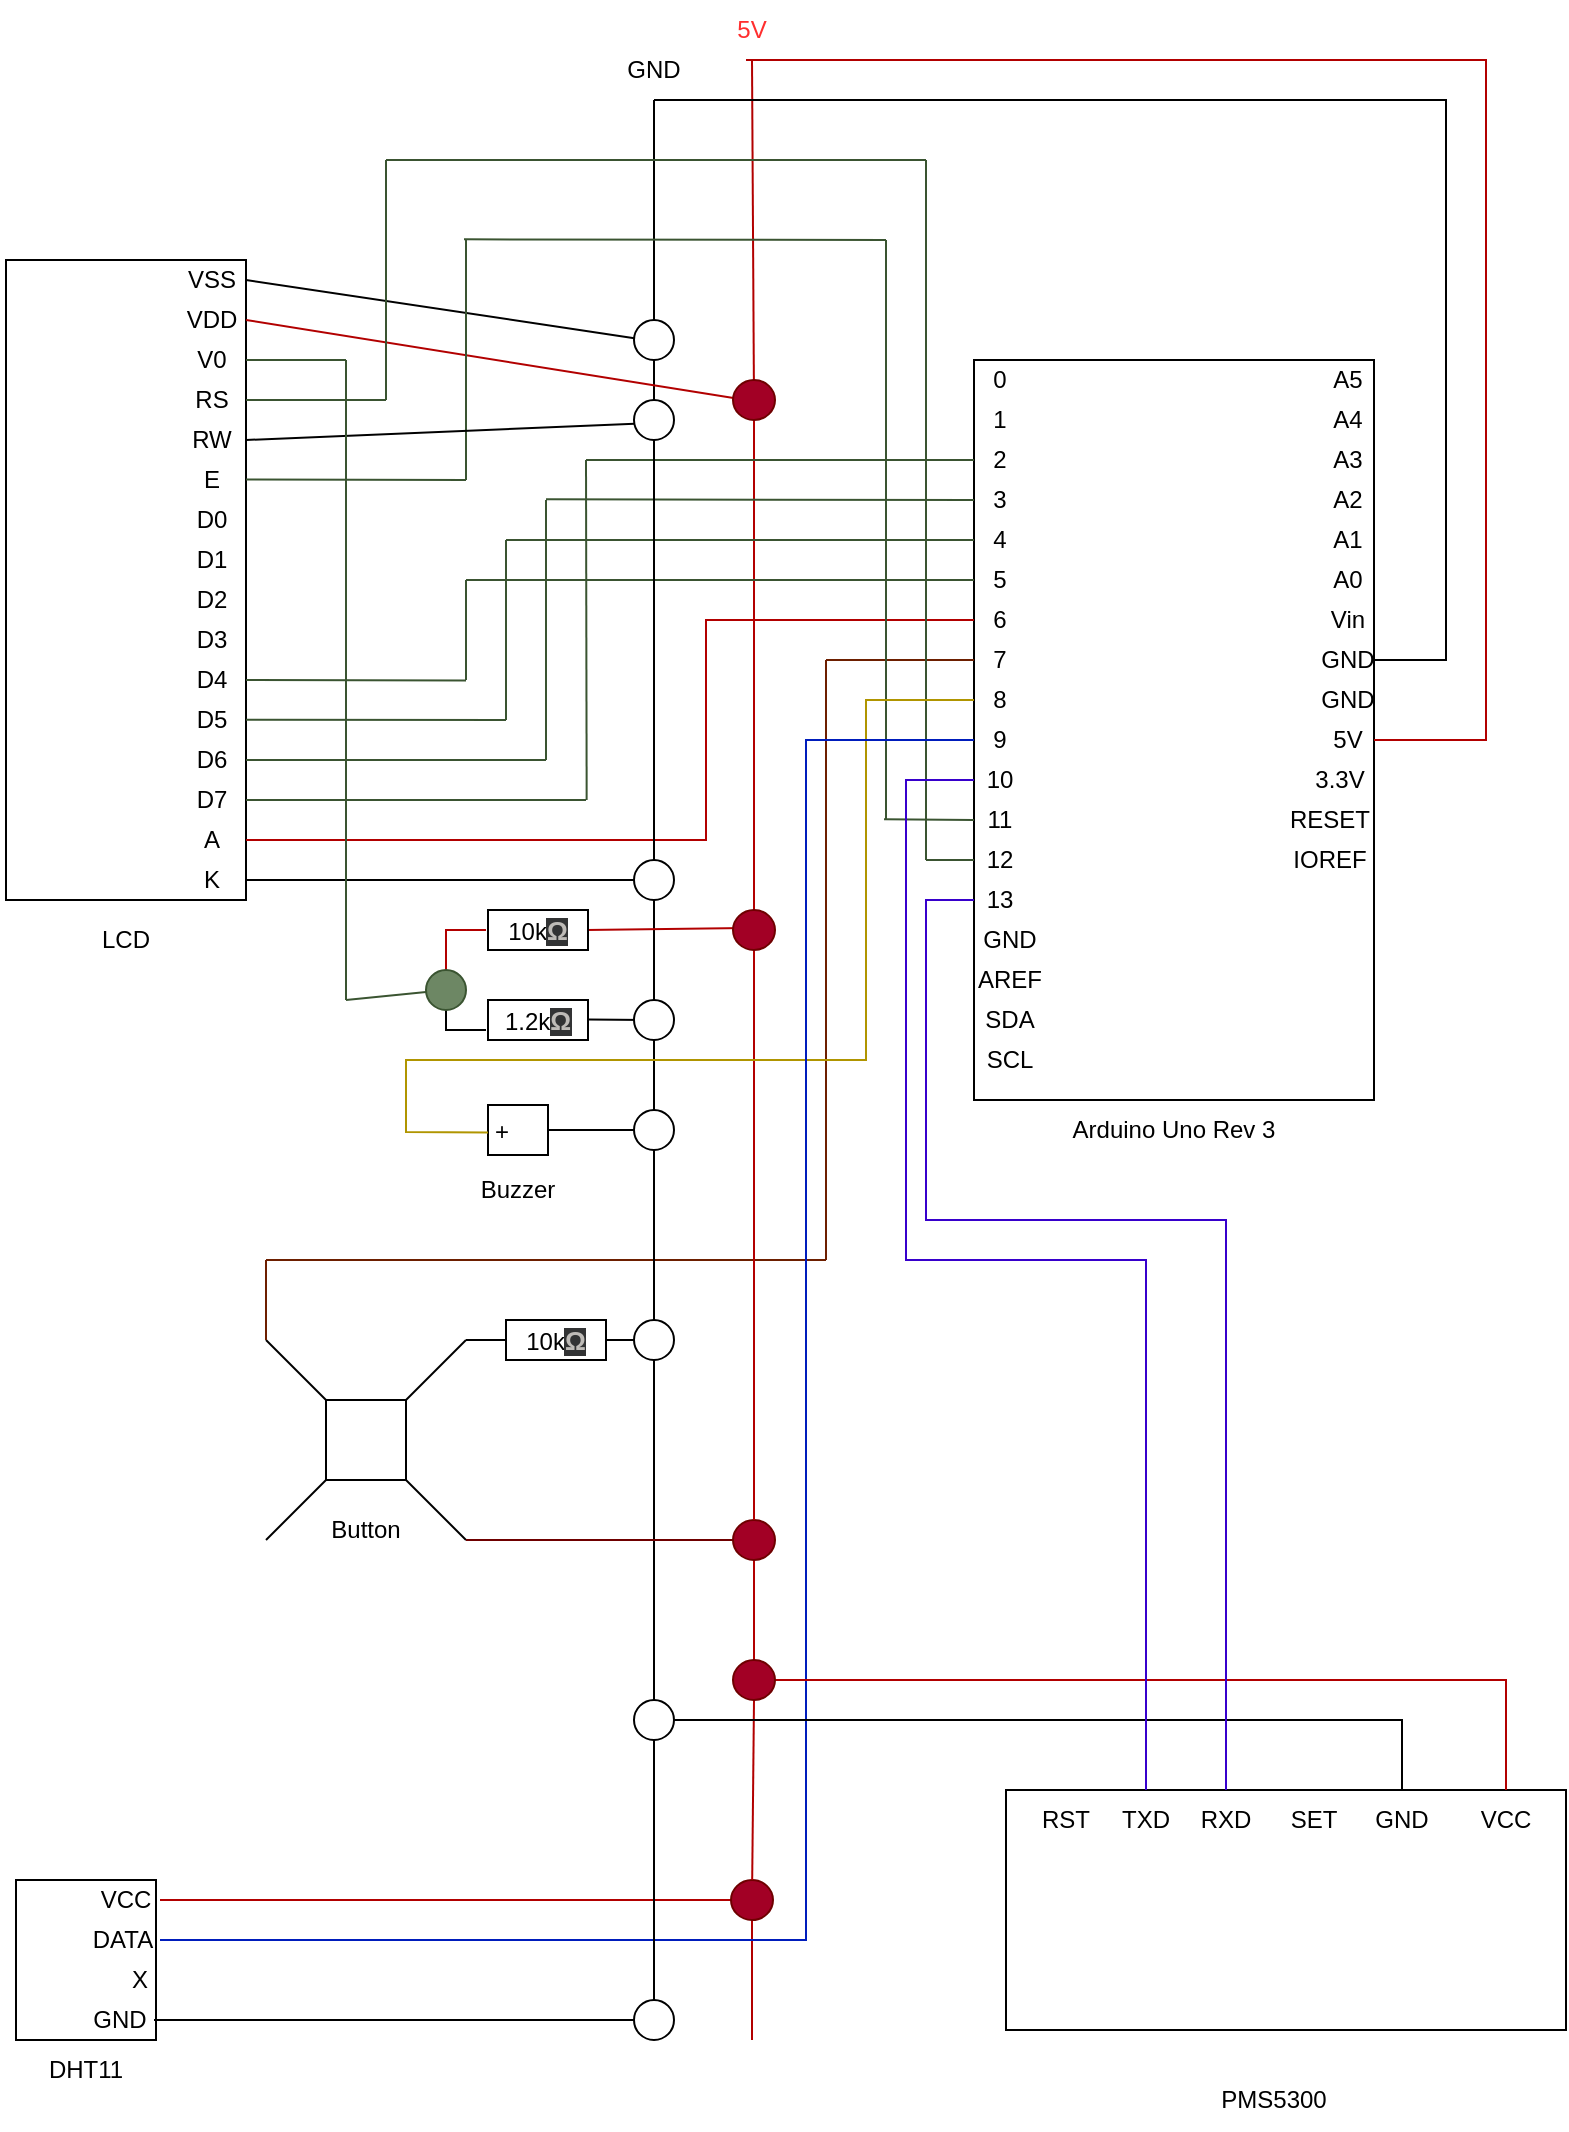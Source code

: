 <mxfile version="24.7.17">
  <diagram name="Page-1" id="9KSis5nzTVZvkQyovgwK">
    <mxGraphModel dx="1875" dy="1168" grid="1" gridSize="10" guides="1" tooltips="1" connect="1" arrows="1" fold="1" page="1" pageScale="1" pageWidth="827" pageHeight="1169" math="0" shadow="0">
      <root>
        <mxCell id="0" />
        <mxCell id="1" parent="0" />
        <mxCell id="-2femNKr4ij-wPNgYkvE-2" value="" style="rounded=0;whiteSpace=wrap;html=1;" parent="1" vertex="1">
          <mxGeometry x="70" y="180" width="120" height="320" as="geometry" />
        </mxCell>
        <mxCell id="-2femNKr4ij-wPNgYkvE-4" value="LCD" style="text;html=1;align=center;verticalAlign=middle;whiteSpace=wrap;rounded=0;" parent="1" vertex="1">
          <mxGeometry x="100" y="505" width="60" height="30" as="geometry" />
        </mxCell>
        <mxCell id="-2femNKr4ij-wPNgYkvE-6" value="5V" style="text;html=1;align=center;verticalAlign=middle;whiteSpace=wrap;rounded=0;fillColor=none;fontColor=#ff2e2e;strokeColor=none;" parent="1" vertex="1">
          <mxGeometry x="416" y="50" width="54" height="30" as="geometry" />
        </mxCell>
        <mxCell id="-2femNKr4ij-wPNgYkvE-7" value="" style="endArrow=none;html=1;rounded=0;entryX=0.5;entryY=1;entryDx=0;entryDy=0;fillColor=#e51400;strokeColor=#B20000;" parent="1" source="-2femNKr4ij-wPNgYkvE-92" target="-2femNKr4ij-wPNgYkvE-6" edge="1">
          <mxGeometry width="50" height="50" relative="1" as="geometry">
            <mxPoint x="450" y="880" as="sourcePoint" />
            <mxPoint x="484" y="220" as="targetPoint" />
          </mxGeometry>
        </mxCell>
        <mxCell id="-2femNKr4ij-wPNgYkvE-9" value="GND" style="text;html=1;align=center;verticalAlign=middle;whiteSpace=wrap;rounded=0;" parent="1" vertex="1">
          <mxGeometry x="361" y="70" width="66" height="30" as="geometry" />
        </mxCell>
        <mxCell id="-2femNKr4ij-wPNgYkvE-11" value="" style="endArrow=none;html=1;rounded=0;entryX=0.5;entryY=1;entryDx=0;entryDy=0;" parent="1" source="-2femNKr4ij-wPNgYkvE-87" target="-2femNKr4ij-wPNgYkvE-9" edge="1">
          <mxGeometry width="50" height="50" relative="1" as="geometry">
            <mxPoint x="400" y="880" as="sourcePoint" />
            <mxPoint x="364" y="400" as="targetPoint" />
          </mxGeometry>
        </mxCell>
        <mxCell id="-2femNKr4ij-wPNgYkvE-13" value="" style="rounded=0;whiteSpace=wrap;html=1;" parent="1" vertex="1">
          <mxGeometry x="554" y="230" width="200" height="370" as="geometry" />
        </mxCell>
        <mxCell id="-2femNKr4ij-wPNgYkvE-15" value="Arduino Uno Rev 3" style="text;html=1;align=center;verticalAlign=middle;whiteSpace=wrap;rounded=0;" parent="1" vertex="1">
          <mxGeometry x="594" y="600" width="120" height="30" as="geometry" />
        </mxCell>
        <mxCell id="-2femNKr4ij-wPNgYkvE-18" value="" style="rounded=0;whiteSpace=wrap;html=1;" parent="1" vertex="1">
          <mxGeometry x="230" y="750" width="40" height="40" as="geometry" />
        </mxCell>
        <mxCell id="-2femNKr4ij-wPNgYkvE-19" value="" style="rounded=0;whiteSpace=wrap;html=1;" parent="1" vertex="1">
          <mxGeometry x="75" y="990" width="70" height="80" as="geometry" />
        </mxCell>
        <mxCell id="-2femNKr4ij-wPNgYkvE-20" value="" style="rounded=0;whiteSpace=wrap;html=1;" parent="1" vertex="1">
          <mxGeometry x="311" y="602.5" width="30" height="25" as="geometry" />
        </mxCell>
        <mxCell id="-2femNKr4ij-wPNgYkvE-21" value="" style="rounded=0;whiteSpace=wrap;html=1;" parent="1" vertex="1">
          <mxGeometry x="570" y="945" width="280" height="120" as="geometry" />
        </mxCell>
        <mxCell id="-2femNKr4ij-wPNgYkvE-22" value="DHT11" style="text;html=1;align=center;verticalAlign=middle;whiteSpace=wrap;rounded=0;" parent="1" vertex="1">
          <mxGeometry x="67" y="1070" width="86" height="30" as="geometry" />
        </mxCell>
        <mxCell id="-2femNKr4ij-wPNgYkvE-23" value="Button" style="text;html=1;align=center;verticalAlign=middle;whiteSpace=wrap;rounded=0;" parent="1" vertex="1">
          <mxGeometry x="220" y="800" width="60" height="30" as="geometry" />
        </mxCell>
        <mxCell id="-2femNKr4ij-wPNgYkvE-24" value="Buzzer" style="text;html=1;align=center;verticalAlign=middle;whiteSpace=wrap;rounded=0;" parent="1" vertex="1">
          <mxGeometry x="296" y="630" width="60" height="30" as="geometry" />
        </mxCell>
        <mxCell id="-2femNKr4ij-wPNgYkvE-25" value="PMS5300" style="text;html=1;align=center;verticalAlign=middle;whiteSpace=wrap;rounded=0;" parent="1" vertex="1">
          <mxGeometry x="654" y="1085" width="100" height="30" as="geometry" />
        </mxCell>
        <mxCell id="-2femNKr4ij-wPNgYkvE-26" value="" style="endArrow=none;html=1;rounded=0;" parent="1" edge="1">
          <mxGeometry width="50" height="50" relative="1" as="geometry">
            <mxPoint x="270" y="750" as="sourcePoint" />
            <mxPoint x="300" y="720" as="targetPoint" />
          </mxGeometry>
        </mxCell>
        <mxCell id="-2femNKr4ij-wPNgYkvE-28" value="" style="endArrow=none;html=1;rounded=0;" parent="1" edge="1">
          <mxGeometry width="50" height="50" relative="1" as="geometry">
            <mxPoint x="200" y="820" as="sourcePoint" />
            <mxPoint x="230" y="790" as="targetPoint" />
          </mxGeometry>
        </mxCell>
        <mxCell id="-2femNKr4ij-wPNgYkvE-29" value="" style="endArrow=none;html=1;rounded=0;" parent="1" edge="1">
          <mxGeometry width="50" height="50" relative="1" as="geometry">
            <mxPoint x="270" y="790" as="sourcePoint" />
            <mxPoint x="300" y="820" as="targetPoint" />
          </mxGeometry>
        </mxCell>
        <mxCell id="-2femNKr4ij-wPNgYkvE-31" value="" style="endArrow=none;html=1;rounded=0;" parent="1" edge="1">
          <mxGeometry width="50" height="50" relative="1" as="geometry">
            <mxPoint x="200" y="720" as="sourcePoint" />
            <mxPoint x="230" y="750" as="targetPoint" />
          </mxGeometry>
        </mxCell>
        <mxCell id="-2femNKr4ij-wPNgYkvE-32" value="" style="endArrow=none;html=1;rounded=0;fillColor=#a20025;strokeColor=#6F0000;" parent="1" source="-2femNKr4ij-wPNgYkvE-33" edge="1">
          <mxGeometry width="50" height="50" relative="1" as="geometry">
            <mxPoint x="300" y="820" as="sourcePoint" />
            <mxPoint x="450" y="820" as="targetPoint" />
          </mxGeometry>
        </mxCell>
        <mxCell id="-2femNKr4ij-wPNgYkvE-36" value="" style="endArrow=none;html=1;rounded=0;entryX=0.5;entryY=1;entryDx=0;entryDy=0;fillColor=#e51400;strokeColor=#B20000;" parent="1" source="kfQRFYKegN1roRXJEqxX-8" target="-2femNKr4ij-wPNgYkvE-33" edge="1">
          <mxGeometry width="50" height="50" relative="1" as="geometry">
            <mxPoint x="444" y="1100" as="sourcePoint" />
            <mxPoint x="444" y="200" as="targetPoint" />
          </mxGeometry>
        </mxCell>
        <mxCell id="-2femNKr4ij-wPNgYkvE-37" value="" style="endArrow=none;html=1;rounded=0;" parent="1" source="-2femNKr4ij-wPNgYkvE-38" edge="1">
          <mxGeometry width="50" height="50" relative="1" as="geometry">
            <mxPoint x="300" y="720" as="sourcePoint" />
            <mxPoint x="330" y="720" as="targetPoint" />
          </mxGeometry>
        </mxCell>
        <mxCell id="-2femNKr4ij-wPNgYkvE-39" value="" style="endArrow=none;html=1;rounded=0;" parent="1" target="-2femNKr4ij-wPNgYkvE-38" edge="1">
          <mxGeometry width="50" height="50" relative="1" as="geometry">
            <mxPoint x="300" y="720" as="sourcePoint" />
            <mxPoint x="330" y="720" as="targetPoint" />
          </mxGeometry>
        </mxCell>
        <mxCell id="-2femNKr4ij-wPNgYkvE-38" value="10k&lt;b style=&quot;color: rgb(190, 187, 183); font-family: sans-serif; text-align: start; background-color: rgb(50, 51, 52);&quot;&gt;&lt;font style=&quot;font-size: 13px;&quot;&gt;Ω&lt;/font&gt;&lt;/b&gt;" style="rounded=0;whiteSpace=wrap;html=1;" parent="1" vertex="1">
          <mxGeometry x="320" y="710" width="50" height="20" as="geometry" />
        </mxCell>
        <mxCell id="-2femNKr4ij-wPNgYkvE-40" value="" style="endArrow=none;html=1;rounded=0;" parent="1" edge="1">
          <mxGeometry width="50" height="50" relative="1" as="geometry">
            <mxPoint x="390" y="720" as="sourcePoint" />
            <mxPoint x="370" y="720" as="targetPoint" />
          </mxGeometry>
        </mxCell>
        <mxCell id="-2femNKr4ij-wPNgYkvE-42" value="" style="endArrow=none;html=1;rounded=0;entryX=0.5;entryY=1;entryDx=0;entryDy=0;" parent="1" source="kfQRFYKegN1roRXJEqxX-11" target="-2femNKr4ij-wPNgYkvE-41" edge="1">
          <mxGeometry width="50" height="50" relative="1" as="geometry">
            <mxPoint x="394" y="1100" as="sourcePoint" />
            <mxPoint x="394" y="200" as="targetPoint" />
          </mxGeometry>
        </mxCell>
        <mxCell id="-2femNKr4ij-wPNgYkvE-41" value="" style="ellipse;whiteSpace=wrap;html=1;aspect=fixed;" parent="1" vertex="1">
          <mxGeometry x="384" y="710" width="20" height="20" as="geometry" />
        </mxCell>
        <mxCell id="-2femNKr4ij-wPNgYkvE-43" value="" style="endArrow=none;html=1;rounded=0;fillColor=#a20025;strokeColor=#6F0000;" parent="1" target="-2femNKr4ij-wPNgYkvE-33" edge="1">
          <mxGeometry width="50" height="50" relative="1" as="geometry">
            <mxPoint x="300" y="820" as="sourcePoint" />
            <mxPoint x="450" y="820" as="targetPoint" />
          </mxGeometry>
        </mxCell>
        <mxCell id="-2femNKr4ij-wPNgYkvE-33" value="" style="ellipse;whiteSpace=wrap;html=1;fillColor=#a20025;fontColor=#ffffff;strokeColor=#6F0000;" parent="1" vertex="1">
          <mxGeometry x="433.5" y="810" width="21" height="20" as="geometry" />
        </mxCell>
        <mxCell id="-2femNKr4ij-wPNgYkvE-45" value="" style="endArrow=none;html=1;rounded=0;fillColor=#a0522d;strokeColor=#6D1F00;" parent="1" edge="1">
          <mxGeometry width="50" height="50" relative="1" as="geometry">
            <mxPoint x="200" y="720" as="sourcePoint" />
            <mxPoint x="200" y="680" as="targetPoint" />
          </mxGeometry>
        </mxCell>
        <mxCell id="-2femNKr4ij-wPNgYkvE-46" value="" style="endArrow=none;html=1;rounded=0;fillColor=#a0522d;strokeColor=#6D1F00;" parent="1" edge="1">
          <mxGeometry width="50" height="50" relative="1" as="geometry">
            <mxPoint x="480" y="680" as="sourcePoint" />
            <mxPoint x="200" y="680" as="targetPoint" />
          </mxGeometry>
        </mxCell>
        <mxCell id="-2femNKr4ij-wPNgYkvE-47" value="" style="endArrow=none;html=1;rounded=0;fillColor=#a0522d;strokeColor=#6D1F00;" parent="1" edge="1">
          <mxGeometry width="50" height="50" relative="1" as="geometry">
            <mxPoint x="480" y="380" as="sourcePoint" />
            <mxPoint x="480" y="680" as="targetPoint" />
          </mxGeometry>
        </mxCell>
        <mxCell id="-2femNKr4ij-wPNgYkvE-48" value="0" style="text;html=1;align=center;verticalAlign=middle;whiteSpace=wrap;rounded=0;" parent="1" vertex="1">
          <mxGeometry x="554" y="230" width="26" height="20" as="geometry" />
        </mxCell>
        <mxCell id="-2femNKr4ij-wPNgYkvE-49" value="1" style="text;html=1;align=center;verticalAlign=middle;whiteSpace=wrap;rounded=0;" parent="1" vertex="1">
          <mxGeometry x="554" y="250" width="26" height="20" as="geometry" />
        </mxCell>
        <mxCell id="-2femNKr4ij-wPNgYkvE-50" value="2" style="text;html=1;align=center;verticalAlign=middle;whiteSpace=wrap;rounded=0;" parent="1" vertex="1">
          <mxGeometry x="554" y="270" width="26" height="20" as="geometry" />
        </mxCell>
        <mxCell id="-2femNKr4ij-wPNgYkvE-51" value="3" style="text;html=1;align=center;verticalAlign=middle;whiteSpace=wrap;rounded=0;" parent="1" vertex="1">
          <mxGeometry x="554" y="290" width="26" height="20" as="geometry" />
        </mxCell>
        <mxCell id="-2femNKr4ij-wPNgYkvE-52" value="4" style="text;html=1;align=center;verticalAlign=middle;whiteSpace=wrap;rounded=0;" parent="1" vertex="1">
          <mxGeometry x="554" y="310" width="26" height="20" as="geometry" />
        </mxCell>
        <mxCell id="-2femNKr4ij-wPNgYkvE-53" value="5" style="text;html=1;align=center;verticalAlign=middle;whiteSpace=wrap;rounded=0;" parent="1" vertex="1">
          <mxGeometry x="554" y="330" width="26" height="20" as="geometry" />
        </mxCell>
        <mxCell id="-2femNKr4ij-wPNgYkvE-54" value="6" style="text;html=1;align=center;verticalAlign=middle;whiteSpace=wrap;rounded=0;" parent="1" vertex="1">
          <mxGeometry x="554" y="350" width="26" height="20" as="geometry" />
        </mxCell>
        <mxCell id="-2femNKr4ij-wPNgYkvE-55" value="7" style="text;html=1;align=center;verticalAlign=middle;whiteSpace=wrap;rounded=0;" parent="1" vertex="1">
          <mxGeometry x="554" y="370" width="26" height="20" as="geometry" />
        </mxCell>
        <mxCell id="-2femNKr4ij-wPNgYkvE-56" value="8" style="text;html=1;align=center;verticalAlign=middle;whiteSpace=wrap;rounded=0;" parent="1" vertex="1">
          <mxGeometry x="554" y="390" width="26" height="20" as="geometry" />
        </mxCell>
        <mxCell id="-2femNKr4ij-wPNgYkvE-57" value="9" style="text;html=1;align=center;verticalAlign=middle;whiteSpace=wrap;rounded=0;" parent="1" vertex="1">
          <mxGeometry x="554" y="410" width="26" height="20" as="geometry" />
        </mxCell>
        <mxCell id="-2femNKr4ij-wPNgYkvE-58" value="10" style="text;html=1;align=center;verticalAlign=middle;whiteSpace=wrap;rounded=0;" parent="1" vertex="1">
          <mxGeometry x="554" y="430" width="26" height="20" as="geometry" />
        </mxCell>
        <mxCell id="-2femNKr4ij-wPNgYkvE-59" value="11" style="text;html=1;align=center;verticalAlign=middle;whiteSpace=wrap;rounded=0;" parent="1" vertex="1">
          <mxGeometry x="554" y="450" width="26" height="20" as="geometry" />
        </mxCell>
        <mxCell id="-2femNKr4ij-wPNgYkvE-60" value="12" style="text;html=1;align=center;verticalAlign=middle;whiteSpace=wrap;rounded=0;" parent="1" vertex="1">
          <mxGeometry x="554" y="470" width="26" height="20" as="geometry" />
        </mxCell>
        <mxCell id="-2femNKr4ij-wPNgYkvE-61" value="13" style="text;html=1;align=center;verticalAlign=middle;whiteSpace=wrap;rounded=0;" parent="1" vertex="1">
          <mxGeometry x="554" y="490" width="26" height="20" as="geometry" />
        </mxCell>
        <mxCell id="-2femNKr4ij-wPNgYkvE-62" value="GND" style="text;html=1;align=center;verticalAlign=middle;whiteSpace=wrap;rounded=0;" parent="1" vertex="1">
          <mxGeometry x="554" y="510" width="36" height="20" as="geometry" />
        </mxCell>
        <mxCell id="-2femNKr4ij-wPNgYkvE-63" value="AREF" style="text;html=1;align=center;verticalAlign=middle;whiteSpace=wrap;rounded=0;" parent="1" vertex="1">
          <mxGeometry x="554" y="530" width="36" height="20" as="geometry" />
        </mxCell>
        <mxCell id="-2femNKr4ij-wPNgYkvE-66" style="edgeStyle=orthogonalEdgeStyle;rounded=0;orthogonalLoop=1;jettySize=auto;html=1;exitX=0.5;exitY=1;exitDx=0;exitDy=0;" parent="1" source="-2femNKr4ij-wPNgYkvE-13" target="-2femNKr4ij-wPNgYkvE-13" edge="1">
          <mxGeometry relative="1" as="geometry" />
        </mxCell>
        <mxCell id="-2femNKr4ij-wPNgYkvE-67" value="" style="endArrow=none;html=1;rounded=0;fillColor=#a0522d;strokeColor=#6D1F00;entryX=0;entryY=0.5;entryDx=0;entryDy=0;" parent="1" target="-2femNKr4ij-wPNgYkvE-55" edge="1">
          <mxGeometry width="50" height="50" relative="1" as="geometry">
            <mxPoint x="480" y="380" as="sourcePoint" />
            <mxPoint x="520" y="480" as="targetPoint" />
          </mxGeometry>
        </mxCell>
        <mxCell id="-2femNKr4ij-wPNgYkvE-69" value="VSS" style="text;html=1;align=center;verticalAlign=middle;whiteSpace=wrap;rounded=0;" parent="1" vertex="1">
          <mxGeometry x="156" y="180" width="34" height="20" as="geometry" />
        </mxCell>
        <mxCell id="-2femNKr4ij-wPNgYkvE-70" value="VDD" style="text;html=1;align=center;verticalAlign=middle;whiteSpace=wrap;rounded=0;" parent="1" vertex="1">
          <mxGeometry x="156" y="200" width="34" height="20" as="geometry" />
        </mxCell>
        <mxCell id="-2femNKr4ij-wPNgYkvE-71" value="V0" style="text;html=1;align=center;verticalAlign=middle;whiteSpace=wrap;rounded=0;" parent="1" vertex="1">
          <mxGeometry x="156" y="220" width="34" height="20" as="geometry" />
        </mxCell>
        <mxCell id="-2femNKr4ij-wPNgYkvE-72" value="RS" style="text;html=1;align=center;verticalAlign=middle;whiteSpace=wrap;rounded=0;" parent="1" vertex="1">
          <mxGeometry x="156" y="240" width="34" height="20" as="geometry" />
        </mxCell>
        <mxCell id="-2femNKr4ij-wPNgYkvE-73" value="RW" style="text;html=1;align=center;verticalAlign=middle;whiteSpace=wrap;rounded=0;" parent="1" vertex="1">
          <mxGeometry x="156" y="260" width="34" height="20" as="geometry" />
        </mxCell>
        <mxCell id="-2femNKr4ij-wPNgYkvE-74" value="E" style="text;html=1;align=center;verticalAlign=middle;whiteSpace=wrap;rounded=0;" parent="1" vertex="1">
          <mxGeometry x="156" y="280" width="34" height="20" as="geometry" />
        </mxCell>
        <mxCell id="-2femNKr4ij-wPNgYkvE-75" value="D0" style="text;html=1;align=center;verticalAlign=middle;whiteSpace=wrap;rounded=0;" parent="1" vertex="1">
          <mxGeometry x="156" y="300" width="34" height="20" as="geometry" />
        </mxCell>
        <mxCell id="-2femNKr4ij-wPNgYkvE-76" value="D1" style="text;html=1;align=center;verticalAlign=middle;whiteSpace=wrap;rounded=0;" parent="1" vertex="1">
          <mxGeometry x="156" y="320" width="34" height="20" as="geometry" />
        </mxCell>
        <mxCell id="-2femNKr4ij-wPNgYkvE-77" value="D2" style="text;html=1;align=center;verticalAlign=middle;whiteSpace=wrap;rounded=0;" parent="1" vertex="1">
          <mxGeometry x="156" y="340" width="34" height="20" as="geometry" />
        </mxCell>
        <mxCell id="-2femNKr4ij-wPNgYkvE-78" value="D3" style="text;html=1;align=center;verticalAlign=middle;whiteSpace=wrap;rounded=0;" parent="1" vertex="1">
          <mxGeometry x="156" y="360" width="34" height="20" as="geometry" />
        </mxCell>
        <mxCell id="-2femNKr4ij-wPNgYkvE-79" value="D4" style="text;html=1;align=center;verticalAlign=middle;whiteSpace=wrap;rounded=0;" parent="1" vertex="1">
          <mxGeometry x="156" y="380" width="34" height="20" as="geometry" />
        </mxCell>
        <mxCell id="-2femNKr4ij-wPNgYkvE-80" value="D5" style="text;html=1;align=center;verticalAlign=middle;whiteSpace=wrap;rounded=0;" parent="1" vertex="1">
          <mxGeometry x="156" y="400" width="34" height="20" as="geometry" />
        </mxCell>
        <mxCell id="-2femNKr4ij-wPNgYkvE-81" value="D6" style="text;html=1;align=center;verticalAlign=middle;whiteSpace=wrap;rounded=0;" parent="1" vertex="1">
          <mxGeometry x="156" y="420" width="34" height="20" as="geometry" />
        </mxCell>
        <mxCell id="-2femNKr4ij-wPNgYkvE-82" value="D7" style="text;html=1;align=center;verticalAlign=middle;whiteSpace=wrap;rounded=0;" parent="1" vertex="1">
          <mxGeometry x="156" y="440" width="34" height="20" as="geometry" />
        </mxCell>
        <mxCell id="-2femNKr4ij-wPNgYkvE-83" value="A" style="text;html=1;align=center;verticalAlign=middle;whiteSpace=wrap;rounded=0;" parent="1" vertex="1">
          <mxGeometry x="156" y="460" width="34" height="20" as="geometry" />
        </mxCell>
        <mxCell id="-2femNKr4ij-wPNgYkvE-85" value="K" style="text;html=1;align=center;verticalAlign=middle;whiteSpace=wrap;rounded=0;" parent="1" vertex="1">
          <mxGeometry x="156" y="480" width="34" height="20" as="geometry" />
        </mxCell>
        <mxCell id="-2femNKr4ij-wPNgYkvE-86" value="" style="endArrow=none;html=1;rounded=0;exitX=1;exitY=0.5;exitDx=0;exitDy=0;" parent="1" source="-2femNKr4ij-wPNgYkvE-69" edge="1">
          <mxGeometry width="50" height="50" relative="1" as="geometry">
            <mxPoint x="280" y="290" as="sourcePoint" />
            <mxPoint x="390" y="220" as="targetPoint" />
          </mxGeometry>
        </mxCell>
        <mxCell id="-2femNKr4ij-wPNgYkvE-90" value="" style="endArrow=none;html=1;rounded=0;entryX=0.5;entryY=1;entryDx=0;entryDy=0;" parent="1" source="-2femNKr4ij-wPNgYkvE-127" target="-2femNKr4ij-wPNgYkvE-87" edge="1">
          <mxGeometry width="50" height="50" relative="1" as="geometry">
            <mxPoint x="394" y="710" as="sourcePoint" />
            <mxPoint x="394" y="200" as="targetPoint" />
          </mxGeometry>
        </mxCell>
        <mxCell id="-2femNKr4ij-wPNgYkvE-87" value="" style="ellipse;whiteSpace=wrap;html=1;aspect=fixed;" parent="1" vertex="1">
          <mxGeometry x="384" y="210" width="20" height="20" as="geometry" />
        </mxCell>
        <mxCell id="-2femNKr4ij-wPNgYkvE-91" value="" style="endArrow=none;html=1;rounded=0;fillColor=#e51400;strokeColor=#B20000;exitX=1;exitY=0.5;exitDx=0;exitDy=0;" parent="1" source="-2femNKr4ij-wPNgYkvE-70" edge="1">
          <mxGeometry width="50" height="50" relative="1" as="geometry">
            <mxPoint x="190" y="370" as="sourcePoint" />
            <mxPoint x="440" y="250" as="targetPoint" />
          </mxGeometry>
        </mxCell>
        <mxCell id="-2femNKr4ij-wPNgYkvE-93" value="" style="endArrow=none;html=1;rounded=0;entryX=0.5;entryY=1;entryDx=0;entryDy=0;fillColor=#e51400;strokeColor=#B20000;" parent="1" source="-2femNKr4ij-wPNgYkvE-141" target="-2femNKr4ij-wPNgYkvE-92" edge="1">
          <mxGeometry width="50" height="50" relative="1" as="geometry">
            <mxPoint x="444" y="810" as="sourcePoint" />
            <mxPoint x="444" y="200" as="targetPoint" />
          </mxGeometry>
        </mxCell>
        <mxCell id="-2femNKr4ij-wPNgYkvE-92" value="" style="ellipse;whiteSpace=wrap;html=1;fillColor=#a20025;fontColor=#ffffff;strokeColor=#6F0000;" parent="1" vertex="1">
          <mxGeometry x="433.5" y="240" width="21" height="20" as="geometry" />
        </mxCell>
        <mxCell id="-2femNKr4ij-wPNgYkvE-94" value="" style="endArrow=none;html=1;rounded=0;fillColor=#6d8764;strokeColor=#3A5431;exitX=1;exitY=0.5;exitDx=0;exitDy=0;" parent="1" source="-2femNKr4ij-wPNgYkvE-72" edge="1">
          <mxGeometry width="50" height="50" relative="1" as="geometry">
            <mxPoint x="225" y="295" as="sourcePoint" />
            <mxPoint x="260" y="250" as="targetPoint" />
          </mxGeometry>
        </mxCell>
        <mxCell id="-2femNKr4ij-wPNgYkvE-96" value="" style="endArrow=none;html=1;rounded=0;fillColor=#6d8764;strokeColor=#3A5431;exitX=1;exitY=0.5;exitDx=0;exitDy=0;" parent="1" edge="1">
          <mxGeometry width="50" height="50" relative="1" as="geometry">
            <mxPoint x="190" y="289.77" as="sourcePoint" />
            <mxPoint x="300" y="290" as="targetPoint" />
          </mxGeometry>
        </mxCell>
        <mxCell id="-2femNKr4ij-wPNgYkvE-97" value="" style="endArrow=none;html=1;rounded=0;" parent="1" edge="1">
          <mxGeometry width="50" height="50" relative="1" as="geometry">
            <mxPoint x="190" y="490" as="sourcePoint" />
            <mxPoint x="390" y="490" as="targetPoint" />
          </mxGeometry>
        </mxCell>
        <mxCell id="-2femNKr4ij-wPNgYkvE-102" value="" style="endArrow=none;html=1;rounded=0;fillColor=#e51400;strokeColor=#B20000;exitX=1;exitY=0.5;exitDx=0;exitDy=0;entryX=0;entryY=0.5;entryDx=0;entryDy=0;" parent="1" edge="1" target="-2femNKr4ij-wPNgYkvE-54">
          <mxGeometry width="50" height="50" relative="1" as="geometry">
            <mxPoint x="190" y="470" as="sourcePoint" />
            <mxPoint x="460" y="360" as="targetPoint" />
            <Array as="points">
              <mxPoint x="420" y="470" />
              <mxPoint x="420" y="360" />
            </Array>
          </mxGeometry>
        </mxCell>
        <mxCell id="-2femNKr4ij-wPNgYkvE-104" value="" style="endArrow=none;html=1;rounded=0;fillColor=#6d8764;strokeColor=#3A5431;exitX=1;exitY=0.5;exitDx=0;exitDy=0;" parent="1" edge="1">
          <mxGeometry width="50" height="50" relative="1" as="geometry">
            <mxPoint x="190" y="390" as="sourcePoint" />
            <mxPoint x="300" y="390.23" as="targetPoint" />
          </mxGeometry>
        </mxCell>
        <mxCell id="-2femNKr4ij-wPNgYkvE-105" value="" style="endArrow=none;html=1;rounded=0;fillColor=#6d8764;strokeColor=#3A5431;exitX=1;exitY=0.5;exitDx=0;exitDy=0;" parent="1" edge="1">
          <mxGeometry width="50" height="50" relative="1" as="geometry">
            <mxPoint x="190" y="409.84" as="sourcePoint" />
            <mxPoint x="320" y="410" as="targetPoint" />
          </mxGeometry>
        </mxCell>
        <mxCell id="-2femNKr4ij-wPNgYkvE-106" value="" style="endArrow=none;html=1;rounded=0;fillColor=#6d8764;strokeColor=#3A5431;exitX=1;exitY=0.5;exitDx=0;exitDy=0;" parent="1" edge="1">
          <mxGeometry width="50" height="50" relative="1" as="geometry">
            <mxPoint x="190" y="430" as="sourcePoint" />
            <mxPoint x="340" y="430" as="targetPoint" />
          </mxGeometry>
        </mxCell>
        <mxCell id="-2femNKr4ij-wPNgYkvE-107" value="" style="endArrow=none;html=1;rounded=0;fillColor=#6d8764;strokeColor=#3A5431;exitX=1;exitY=0.5;exitDx=0;exitDy=0;" parent="1" edge="1">
          <mxGeometry width="50" height="50" relative="1" as="geometry">
            <mxPoint x="190" y="450" as="sourcePoint" />
            <mxPoint x="360" y="450" as="targetPoint" />
          </mxGeometry>
        </mxCell>
        <mxCell id="-2femNKr4ij-wPNgYkvE-108" value="" style="endArrow=none;html=1;rounded=0;fillColor=#6d8764;strokeColor=#3A5431;" parent="1" edge="1">
          <mxGeometry width="50" height="50" relative="1" as="geometry">
            <mxPoint x="300" y="390" as="sourcePoint" />
            <mxPoint x="300" y="340" as="targetPoint" />
          </mxGeometry>
        </mxCell>
        <mxCell id="-2femNKr4ij-wPNgYkvE-109" value="" style="endArrow=none;html=1;rounded=0;fillColor=#6d8764;strokeColor=#3A5431;exitX=0;exitY=0.5;exitDx=0;exitDy=0;" parent="1" source="-2femNKr4ij-wPNgYkvE-53" edge="1">
          <mxGeometry width="50" height="50" relative="1" as="geometry">
            <mxPoint x="310" y="400" as="sourcePoint" />
            <mxPoint x="300" y="340" as="targetPoint" />
          </mxGeometry>
        </mxCell>
        <mxCell id="-2femNKr4ij-wPNgYkvE-110" value="" style="endArrow=none;html=1;rounded=0;fillColor=#6d8764;strokeColor=#3A5431;" parent="1" edge="1">
          <mxGeometry width="50" height="50" relative="1" as="geometry">
            <mxPoint x="320" y="410" as="sourcePoint" />
            <mxPoint x="320" y="320" as="targetPoint" />
          </mxGeometry>
        </mxCell>
        <mxCell id="-2femNKr4ij-wPNgYkvE-111" value="" style="endArrow=none;html=1;rounded=0;fillColor=#6d8764;strokeColor=#3A5431;exitX=0;exitY=0.5;exitDx=0;exitDy=0;" parent="1" source="-2femNKr4ij-wPNgYkvE-52" edge="1">
          <mxGeometry width="50" height="50" relative="1" as="geometry">
            <mxPoint x="564" y="350" as="sourcePoint" />
            <mxPoint x="320" y="320" as="targetPoint" />
          </mxGeometry>
        </mxCell>
        <mxCell id="-2femNKr4ij-wPNgYkvE-112" value="" style="endArrow=none;html=1;rounded=0;fillColor=#6d8764;strokeColor=#3A5431;" parent="1" edge="1">
          <mxGeometry width="50" height="50" relative="1" as="geometry">
            <mxPoint x="340" y="430" as="sourcePoint" />
            <mxPoint x="340" y="300" as="targetPoint" />
          </mxGeometry>
        </mxCell>
        <mxCell id="-2femNKr4ij-wPNgYkvE-113" value="" style="endArrow=none;html=1;rounded=0;fillColor=#6d8764;strokeColor=#3A5431;exitX=0;exitY=0.5;exitDx=0;exitDy=0;" parent="1" source="-2femNKr4ij-wPNgYkvE-51" edge="1">
          <mxGeometry width="50" height="50" relative="1" as="geometry">
            <mxPoint x="550" y="300" as="sourcePoint" />
            <mxPoint x="340" y="299.67" as="targetPoint" />
          </mxGeometry>
        </mxCell>
        <mxCell id="-2femNKr4ij-wPNgYkvE-114" value="" style="endArrow=none;html=1;rounded=0;fillColor=#6d8764;strokeColor=#3A5431;" parent="1" edge="1">
          <mxGeometry width="50" height="50" relative="1" as="geometry">
            <mxPoint x="360.33" y="450" as="sourcePoint" />
            <mxPoint x="360" y="280" as="targetPoint" />
          </mxGeometry>
        </mxCell>
        <mxCell id="-2femNKr4ij-wPNgYkvE-115" value="" style="endArrow=none;html=1;rounded=0;fillColor=#6d8764;strokeColor=#3A5431;exitX=0;exitY=0.5;exitDx=0;exitDy=0;" parent="1" source="-2femNKr4ij-wPNgYkvE-50" edge="1">
          <mxGeometry width="50" height="50" relative="1" as="geometry">
            <mxPoint x="564" y="310" as="sourcePoint" />
            <mxPoint x="360" y="280" as="targetPoint" />
          </mxGeometry>
        </mxCell>
        <mxCell id="-2femNKr4ij-wPNgYkvE-116" value="" style="endArrow=none;html=1;rounded=0;fillColor=#6d8764;strokeColor=#3A5431;" parent="1" edge="1">
          <mxGeometry width="50" height="50" relative="1" as="geometry">
            <mxPoint x="300" y="290" as="sourcePoint" />
            <mxPoint x="300" y="170" as="targetPoint" />
          </mxGeometry>
        </mxCell>
        <mxCell id="-2femNKr4ij-wPNgYkvE-118" value="" style="endArrow=none;html=1;rounded=0;fillColor=#6d8764;strokeColor=#3A5431;" parent="1" edge="1">
          <mxGeometry width="50" height="50" relative="1" as="geometry">
            <mxPoint x="260" y="250" as="sourcePoint" />
            <mxPoint x="260" y="130" as="targetPoint" />
          </mxGeometry>
        </mxCell>
        <mxCell id="-2femNKr4ij-wPNgYkvE-119" value="" style="endArrow=none;html=1;rounded=0;fillColor=#6d8764;strokeColor=#3A5431;" parent="1" edge="1">
          <mxGeometry width="50" height="50" relative="1" as="geometry">
            <mxPoint x="530" y="130" as="sourcePoint" />
            <mxPoint x="260" y="130" as="targetPoint" />
          </mxGeometry>
        </mxCell>
        <mxCell id="-2femNKr4ij-wPNgYkvE-121" value="" style="endArrow=none;html=1;rounded=0;fillColor=#6d8764;strokeColor=#3A5431;" parent="1" edge="1">
          <mxGeometry width="50" height="50" relative="1" as="geometry">
            <mxPoint x="510" y="170" as="sourcePoint" />
            <mxPoint x="299" y="169.68" as="targetPoint" />
          </mxGeometry>
        </mxCell>
        <mxCell id="-2femNKr4ij-wPNgYkvE-122" value="" style="endArrow=none;html=1;rounded=0;fillColor=#6d8764;strokeColor=#3A5431;" parent="1" edge="1">
          <mxGeometry width="50" height="50" relative="1" as="geometry">
            <mxPoint x="530" y="480" as="sourcePoint" />
            <mxPoint x="530" y="130" as="targetPoint" />
          </mxGeometry>
        </mxCell>
        <mxCell id="-2femNKr4ij-wPNgYkvE-123" value="" style="endArrow=none;html=1;rounded=0;fillColor=#6d8764;strokeColor=#3A5431;exitX=0;exitY=0.5;exitDx=0;exitDy=0;" parent="1" source="-2femNKr4ij-wPNgYkvE-60" edge="1">
          <mxGeometry width="50" height="50" relative="1" as="geometry">
            <mxPoint x="530" y="690" as="sourcePoint" />
            <mxPoint x="530" y="480" as="targetPoint" />
          </mxGeometry>
        </mxCell>
        <mxCell id="-2femNKr4ij-wPNgYkvE-125" value="" style="endArrow=none;html=1;rounded=0;exitX=1;exitY=0.5;exitDx=0;exitDy=0;entryX=0.016;entryY=0.596;entryDx=0;entryDy=0;entryPerimeter=0;" parent="1" source="-2femNKr4ij-wPNgYkvE-73" target="-2femNKr4ij-wPNgYkvE-127" edge="1">
          <mxGeometry width="50" height="50" relative="1" as="geometry">
            <mxPoint x="490" y="320" as="sourcePoint" />
            <mxPoint x="390" y="270" as="targetPoint" />
          </mxGeometry>
        </mxCell>
        <mxCell id="-2femNKr4ij-wPNgYkvE-128" value="" style="endArrow=none;html=1;rounded=0;entryX=0.5;entryY=1;entryDx=0;entryDy=0;" parent="1" source="-2femNKr4ij-wPNgYkvE-101" target="-2femNKr4ij-wPNgYkvE-127" edge="1">
          <mxGeometry width="50" height="50" relative="1" as="geometry">
            <mxPoint x="394" y="710" as="sourcePoint" />
            <mxPoint x="394" y="230" as="targetPoint" />
          </mxGeometry>
        </mxCell>
        <mxCell id="-2femNKr4ij-wPNgYkvE-127" value="" style="ellipse;whiteSpace=wrap;html=1;aspect=fixed;" parent="1" vertex="1">
          <mxGeometry x="384" y="250" width="20" height="20" as="geometry" />
        </mxCell>
        <mxCell id="-2femNKr4ij-wPNgYkvE-129" value="" style="endArrow=none;html=1;rounded=0;entryX=0.5;entryY=1;entryDx=0;entryDy=0;" parent="1" source="-2femNKr4ij-wPNgYkvE-139" target="-2femNKr4ij-wPNgYkvE-101" edge="1">
          <mxGeometry width="50" height="50" relative="1" as="geometry">
            <mxPoint x="394" y="710" as="sourcePoint" />
            <mxPoint x="394" y="270" as="targetPoint" />
          </mxGeometry>
        </mxCell>
        <mxCell id="-2femNKr4ij-wPNgYkvE-101" value="" style="ellipse;whiteSpace=wrap;html=1;aspect=fixed;" parent="1" vertex="1">
          <mxGeometry x="384" y="480" width="20" height="20" as="geometry" />
        </mxCell>
        <mxCell id="-2femNKr4ij-wPNgYkvE-130" value="" style="endArrow=none;html=1;rounded=0;fillColor=#6d8764;strokeColor=#3A5431;" parent="1" edge="1">
          <mxGeometry width="50" height="50" relative="1" as="geometry">
            <mxPoint x="510" y="460" as="sourcePoint" />
            <mxPoint x="510" y="170" as="targetPoint" />
          </mxGeometry>
        </mxCell>
        <mxCell id="-2femNKr4ij-wPNgYkvE-131" value="" style="endArrow=none;html=1;rounded=0;fillColor=#6d8764;strokeColor=#3A5431;exitX=0;exitY=0.5;exitDx=0;exitDy=0;" parent="1" source="-2femNKr4ij-wPNgYkvE-59" edge="1">
          <mxGeometry width="50" height="50" relative="1" as="geometry">
            <mxPoint x="533" y="459.57" as="sourcePoint" />
            <mxPoint x="509" y="459.57" as="targetPoint" />
          </mxGeometry>
        </mxCell>
        <mxCell id="-2femNKr4ij-wPNgYkvE-132" value="" style="endArrow=none;html=1;rounded=0;fillColor=#6d8764;strokeColor=#3A5431;exitX=1;exitY=0.5;exitDx=0;exitDy=0;" parent="1" edge="1">
          <mxGeometry width="50" height="50" relative="1" as="geometry">
            <mxPoint x="190" y="230" as="sourcePoint" />
            <mxPoint x="240" y="230" as="targetPoint" />
          </mxGeometry>
        </mxCell>
        <mxCell id="-2femNKr4ij-wPNgYkvE-133" value="" style="endArrow=none;html=1;rounded=0;fillColor=#6d8764;strokeColor=#3A5431;" parent="1" edge="1">
          <mxGeometry width="50" height="50" relative="1" as="geometry">
            <mxPoint x="240" y="550" as="sourcePoint" />
            <mxPoint x="240" y="230" as="targetPoint" />
          </mxGeometry>
        </mxCell>
        <mxCell id="-2femNKr4ij-wPNgYkvE-134" value="" style="endArrow=none;html=1;rounded=0;fillColor=#6d8764;strokeColor=#3A5431;" parent="1" source="-2femNKr4ij-wPNgYkvE-146" edge="1">
          <mxGeometry width="50" height="50" relative="1" as="geometry">
            <mxPoint x="240" y="545" as="sourcePoint" />
            <mxPoint x="293" y="545" as="targetPoint" />
          </mxGeometry>
        </mxCell>
        <mxCell id="-2femNKr4ij-wPNgYkvE-135" value="" style="endArrow=none;html=1;rounded=0;fillColor=#e51400;strokeColor=#B20000;" parent="1" edge="1">
          <mxGeometry width="50" height="50" relative="1" as="geometry">
            <mxPoint x="360" y="515" as="sourcePoint" />
            <mxPoint x="440" y="514" as="targetPoint" />
          </mxGeometry>
        </mxCell>
        <mxCell id="-2femNKr4ij-wPNgYkvE-136" value="10k&lt;b style=&quot;color: rgb(190, 187, 183); font-family: sans-serif; text-align: start; background-color: rgb(50, 51, 52);&quot;&gt;&lt;font style=&quot;font-size: 13px;&quot;&gt;Ω&lt;/font&gt;&lt;/b&gt;" style="rounded=0;whiteSpace=wrap;html=1;" parent="1" vertex="1">
          <mxGeometry x="311" y="505" width="50" height="20" as="geometry" />
        </mxCell>
        <mxCell id="-2femNKr4ij-wPNgYkvE-137" value="1.2k&lt;b style=&quot;color: rgb(190, 187, 183); font-family: sans-serif; text-align: start; background-color: rgb(50, 51, 52);&quot;&gt;&lt;font style=&quot;font-size: 13px;&quot;&gt;Ω&lt;/font&gt;&lt;/b&gt;" style="rounded=0;whiteSpace=wrap;html=1;" parent="1" vertex="1">
          <mxGeometry x="311" y="550" width="50" height="20" as="geometry" />
        </mxCell>
        <mxCell id="-2femNKr4ij-wPNgYkvE-138" value="" style="endArrow=none;html=1;rounded=0;" parent="1" edge="1">
          <mxGeometry width="50" height="50" relative="1" as="geometry">
            <mxPoint x="361" y="559.72" as="sourcePoint" />
            <mxPoint x="390" y="560" as="targetPoint" />
          </mxGeometry>
        </mxCell>
        <mxCell id="-2femNKr4ij-wPNgYkvE-140" value="" style="endArrow=none;html=1;rounded=0;entryX=0.5;entryY=1;entryDx=0;entryDy=0;" parent="1" source="1Lw4i4zbZHSfUQySB-gk-2" target="-2femNKr4ij-wPNgYkvE-139" edge="1">
          <mxGeometry width="50" height="50" relative="1" as="geometry">
            <mxPoint x="394" y="710" as="sourcePoint" />
            <mxPoint x="394" y="500" as="targetPoint" />
          </mxGeometry>
        </mxCell>
        <mxCell id="-2femNKr4ij-wPNgYkvE-139" value="" style="ellipse;whiteSpace=wrap;html=1;aspect=fixed;" parent="1" vertex="1">
          <mxGeometry x="384" y="550" width="20" height="20" as="geometry" />
        </mxCell>
        <mxCell id="-2femNKr4ij-wPNgYkvE-142" value="" style="endArrow=none;html=1;rounded=0;entryX=0.5;entryY=1;entryDx=0;entryDy=0;fillColor=#e51400;strokeColor=#B20000;" parent="1" source="-2femNKr4ij-wPNgYkvE-33" target="-2femNKr4ij-wPNgYkvE-141" edge="1">
          <mxGeometry width="50" height="50" relative="1" as="geometry">
            <mxPoint x="444" y="810" as="sourcePoint" />
            <mxPoint x="444" y="260" as="targetPoint" />
          </mxGeometry>
        </mxCell>
        <mxCell id="-2femNKr4ij-wPNgYkvE-141" value="" style="ellipse;whiteSpace=wrap;html=1;fillColor=#a20025;fontColor=#ffffff;strokeColor=#6F0000;" parent="1" vertex="1">
          <mxGeometry x="433.5" y="505" width="21" height="20" as="geometry" />
        </mxCell>
        <mxCell id="-2femNKr4ij-wPNgYkvE-143" value="" style="endArrow=none;html=1;rounded=0;fillColor=#e51400;strokeColor=#B20000;" parent="1" edge="1">
          <mxGeometry width="50" height="50" relative="1" as="geometry">
            <mxPoint x="290" y="545" as="sourcePoint" />
            <mxPoint x="310" y="515" as="targetPoint" />
            <Array as="points">
              <mxPoint x="290" y="515" />
            </Array>
          </mxGeometry>
        </mxCell>
        <mxCell id="-2femNKr4ij-wPNgYkvE-144" value="" style="endArrow=none;html=1;rounded=0;" parent="1" edge="1">
          <mxGeometry width="50" height="50" relative="1" as="geometry">
            <mxPoint x="290" y="545" as="sourcePoint" />
            <mxPoint x="310" y="565" as="targetPoint" />
            <Array as="points">
              <mxPoint x="290" y="565" />
            </Array>
          </mxGeometry>
        </mxCell>
        <mxCell id="-2femNKr4ij-wPNgYkvE-147" value="" style="endArrow=none;html=1;rounded=0;fillColor=#6d8764;strokeColor=#3A5431;" parent="1" target="-2femNKr4ij-wPNgYkvE-146" edge="1">
          <mxGeometry width="50" height="50" relative="1" as="geometry">
            <mxPoint x="240" y="550" as="sourcePoint" />
            <mxPoint x="293" y="600" as="targetPoint" />
          </mxGeometry>
        </mxCell>
        <mxCell id="-2femNKr4ij-wPNgYkvE-146" value="" style="ellipse;whiteSpace=wrap;html=1;aspect=fixed;fillColor=#6d8764;fontColor=#ffffff;strokeColor=#3A5431;" parent="1" vertex="1">
          <mxGeometry x="280" y="535" width="20" height="20" as="geometry" />
        </mxCell>
        <mxCell id="1Lw4i4zbZHSfUQySB-gk-1" value="" style="endArrow=none;html=1;rounded=0;exitX=1;exitY=0.5;exitDx=0;exitDy=0;" parent="1" source="-2femNKr4ij-wPNgYkvE-20" edge="1">
          <mxGeometry width="50" height="50" relative="1" as="geometry">
            <mxPoint x="380" y="620" as="sourcePoint" />
            <mxPoint x="390" y="615" as="targetPoint" />
          </mxGeometry>
        </mxCell>
        <mxCell id="1Lw4i4zbZHSfUQySB-gk-3" value="" style="endArrow=none;html=1;rounded=0;entryX=0.5;entryY=1;entryDx=0;entryDy=0;" parent="1" source="-2femNKr4ij-wPNgYkvE-41" target="1Lw4i4zbZHSfUQySB-gk-2" edge="1">
          <mxGeometry width="50" height="50" relative="1" as="geometry">
            <mxPoint x="394" y="710" as="sourcePoint" />
            <mxPoint x="394" y="570" as="targetPoint" />
          </mxGeometry>
        </mxCell>
        <mxCell id="1Lw4i4zbZHSfUQySB-gk-2" value="" style="ellipse;whiteSpace=wrap;html=1;aspect=fixed;" parent="1" vertex="1">
          <mxGeometry x="384" y="605" width="20" height="20" as="geometry" />
        </mxCell>
        <mxCell id="1Lw4i4zbZHSfUQySB-gk-4" value="+" style="text;html=1;align=center;verticalAlign=middle;whiteSpace=wrap;rounded=0;" parent="1" vertex="1">
          <mxGeometry x="311" y="602.5" width="14" height="27.5" as="geometry" />
        </mxCell>
        <mxCell id="1Lw4i4zbZHSfUQySB-gk-5" value="" style="endArrow=none;html=1;rounded=0;entryX=0;entryY=0.5;entryDx=0;entryDy=0;fillColor=#e3c800;strokeColor=#B09500;exitX=0;exitY=0.5;exitDx=0;exitDy=0;" parent="1" source="-2femNKr4ij-wPNgYkvE-56" target="1Lw4i4zbZHSfUQySB-gk-4" edge="1">
          <mxGeometry width="50" height="50" relative="1" as="geometry">
            <mxPoint x="520" y="400" as="sourcePoint" />
            <mxPoint x="296" y="610" as="targetPoint" />
            <Array as="points">
              <mxPoint x="500" y="400" />
              <mxPoint x="500" y="580" />
              <mxPoint x="270" y="580" />
              <mxPoint x="270" y="616" />
            </Array>
          </mxGeometry>
        </mxCell>
        <mxCell id="1Lw4i4zbZHSfUQySB-gk-6" value="GND" style="text;html=1;align=center;verticalAlign=middle;whiteSpace=wrap;rounded=0;" parent="1" vertex="1">
          <mxGeometry x="728" y="370" width="26" height="20" as="geometry" />
        </mxCell>
        <mxCell id="1Lw4i4zbZHSfUQySB-gk-7" value="GND" style="text;html=1;align=center;verticalAlign=middle;whiteSpace=wrap;rounded=0;" parent="1" vertex="1">
          <mxGeometry x="728" y="390" width="26" height="20" as="geometry" />
        </mxCell>
        <mxCell id="1Lw4i4zbZHSfUQySB-gk-8" value="5V" style="text;html=1;align=center;verticalAlign=middle;whiteSpace=wrap;rounded=0;" parent="1" vertex="1">
          <mxGeometry x="728" y="410" width="26" height="20" as="geometry" />
        </mxCell>
        <mxCell id="1Lw4i4zbZHSfUQySB-gk-9" value="" style="endArrow=none;html=1;rounded=0;exitX=1;exitY=0.5;exitDx=0;exitDy=0;entryX=0.5;entryY=1;entryDx=0;entryDy=0;" parent="1" source="1Lw4i4zbZHSfUQySB-gk-6" target="-2femNKr4ij-wPNgYkvE-9" edge="1">
          <mxGeometry width="50" height="50" relative="1" as="geometry">
            <mxPoint x="690" y="350" as="sourcePoint" />
            <mxPoint x="320" y="100" as="targetPoint" />
            <Array as="points">
              <mxPoint x="790" y="380" />
              <mxPoint x="790" y="100" />
              <mxPoint x="394" y="100" />
            </Array>
          </mxGeometry>
        </mxCell>
        <mxCell id="1Lw4i4zbZHSfUQySB-gk-10" value="" style="endArrow=none;html=1;rounded=0;fillColor=#e51400;strokeColor=#B20000;exitX=1;exitY=0.5;exitDx=0;exitDy=0;" parent="1" source="1Lw4i4zbZHSfUQySB-gk-8" edge="1">
          <mxGeometry width="50" height="50" relative="1" as="geometry">
            <mxPoint x="820" y="422.5" as="sourcePoint" />
            <mxPoint x="440" y="80" as="targetPoint" />
            <Array as="points">
              <mxPoint x="810" y="420" />
              <mxPoint x="810" y="80" />
            </Array>
          </mxGeometry>
        </mxCell>
        <mxCell id="XQtKWVKU4zu3nfCW8F6k-1" value="VCC" style="text;html=1;align=center;verticalAlign=middle;whiteSpace=wrap;rounded=0;" parent="1" vertex="1">
          <mxGeometry x="113" y="990" width="34" height="20" as="geometry" />
        </mxCell>
        <mxCell id="XQtKWVKU4zu3nfCW8F6k-2" value="DATA" style="text;html=1;align=center;verticalAlign=middle;whiteSpace=wrap;rounded=0;" parent="1" vertex="1">
          <mxGeometry x="110" y="1010" width="37" height="20" as="geometry" />
        </mxCell>
        <mxCell id="XQtKWVKU4zu3nfCW8F6k-3" value="X" style="text;html=1;align=center;verticalAlign=middle;whiteSpace=wrap;rounded=0;" parent="1" vertex="1">
          <mxGeometry x="130" y="1030" width="14" height="20" as="geometry" />
        </mxCell>
        <mxCell id="XQtKWVKU4zu3nfCW8F6k-4" value="GND" style="text;html=1;align=center;verticalAlign=middle;whiteSpace=wrap;rounded=0;" parent="1" vertex="1">
          <mxGeometry x="110" y="1050" width="34" height="20" as="geometry" />
        </mxCell>
        <mxCell id="XQtKWVKU4zu3nfCW8F6k-5" value="" style="endArrow=none;html=1;rounded=0;fillColor=#e51400;strokeColor=#B20000;exitX=1;exitY=0.5;exitDx=0;exitDy=0;" parent="1" source="XQtKWVKU4zu3nfCW8F6k-1" edge="1">
          <mxGeometry width="50" height="50" relative="1" as="geometry">
            <mxPoint x="230" y="1155" as="sourcePoint" />
            <mxPoint x="440" y="1000" as="targetPoint" />
          </mxGeometry>
        </mxCell>
        <mxCell id="XQtKWVKU4zu3nfCW8F6k-7" value="" style="endArrow=none;html=1;rounded=0;entryX=0.5;entryY=1;entryDx=0;entryDy=0;fillColor=#e51400;strokeColor=#B20000;" parent="1" target="XQtKWVKU4zu3nfCW8F6k-6" edge="1">
          <mxGeometry width="50" height="50" relative="1" as="geometry">
            <mxPoint x="443" y="1070" as="sourcePoint" />
            <mxPoint x="444" y="830" as="targetPoint" />
          </mxGeometry>
        </mxCell>
        <mxCell id="XQtKWVKU4zu3nfCW8F6k-6" value="" style="ellipse;whiteSpace=wrap;html=1;fillColor=#a20025;fontColor=#ffffff;strokeColor=#6F0000;" parent="1" vertex="1">
          <mxGeometry x="432.5" y="990" width="21" height="20" as="geometry" />
        </mxCell>
        <mxCell id="XQtKWVKU4zu3nfCW8F6k-8" value="" style="endArrow=none;html=1;rounded=0;exitX=1;exitY=0.5;exitDx=0;exitDy=0;" parent="1" source="XQtKWVKU4zu3nfCW8F6k-4" edge="1">
          <mxGeometry width="50" height="50" relative="1" as="geometry">
            <mxPoint x="310" y="730" as="sourcePoint" />
            <mxPoint x="390" y="1060" as="targetPoint" />
          </mxGeometry>
        </mxCell>
        <mxCell id="XQtKWVKU4zu3nfCW8F6k-9" value="" style="ellipse;whiteSpace=wrap;html=1;aspect=fixed;" parent="1" vertex="1">
          <mxGeometry x="384" y="1050" width="20" height="20" as="geometry" />
        </mxCell>
        <mxCell id="XQtKWVKU4zu3nfCW8F6k-11" value="" style="endArrow=none;html=1;rounded=0;fillColor=#0050ef;strokeColor=#001DBC;entryX=1;entryY=0.5;entryDx=0;entryDy=0;exitX=0;exitY=0.5;exitDx=0;exitDy=0;" parent="1" source="-2femNKr4ij-wPNgYkvE-57" target="XQtKWVKU4zu3nfCW8F6k-2" edge="1">
          <mxGeometry width="50" height="50" relative="1" as="geometry">
            <mxPoint x="470" y="410" as="sourcePoint" />
            <mxPoint x="190" y="1019.29" as="targetPoint" />
            <Array as="points">
              <mxPoint x="470" y="420" />
              <mxPoint x="470" y="1020" />
            </Array>
          </mxGeometry>
        </mxCell>
        <mxCell id="XQtKWVKU4zu3nfCW8F6k-12" value="A5&lt;span style=&quot;color: rgba(0, 0, 0, 0); font-family: monospace; font-size: 0px; text-align: start; text-wrap: nowrap;&quot;&gt;%3CmxGraphModel%3E%3Croot%3E%3CmxCell%20id%3D%220%22%2F%3E%3CmxCell%20id%3D%221%22%20parent%3D%220%22%2F%3E%3CmxCell%20id%3D%222%22%20value%3D%22GND%22%20style%3D%22text%3Bhtml%3D1%3Balign%3Dcenter%3BverticalAlign%3Dmiddle%3BwhiteSpace%3Dwrap%3Brounded%3D0%3B%22%20vertex%3D%221%22%20parent%3D%221%22%3E%3CmxGeometry%20x%3D%22728%22%20y%3D%22370%22%20width%3D%2226%22%20height%3D%2220%22%20as%3D%22geometry%22%2F%3E%3C%2FmxCell%3E%3C%2Froot%3E%3C%2FmxGraphModel%3E&lt;/span&gt;" style="text;html=1;align=center;verticalAlign=middle;whiteSpace=wrap;rounded=0;" parent="1" vertex="1">
          <mxGeometry x="728" y="230" width="26" height="20" as="geometry" />
        </mxCell>
        <mxCell id="XQtKWVKU4zu3nfCW8F6k-13" value="A4&lt;span style=&quot;color: rgba(0, 0, 0, 0); font-family: monospace; font-size: 0px; text-align: start; text-wrap: nowrap;&quot;&gt;%3CmxGraphModel%3E%3Croot%3E%3CmxCell%20id%3D%220%22%2F%3E%3CmxCell%20id%3D%221%22%20parent%3D%220%22%2F%3E%3CmxCell%20id%3D%222%22%20value%3D%22GND%22%20style%3D%22text%3Bhtml%3D1%3Balign%3Dcenter%3BverticalAlign%3Dmiddle%3BwhiteSpace%3Dwrap%3Brounded%3D0%3B%22%20vertex%3D%221%22%20parent%3D%221%22%3E%3CmxGeometry%20x%3D%22728%22%20y%3D%22370%22%20width%3D%2226%22%20height%3D%2220%22%20as%3D%22geometry%22%2F%3E%3C%2FmxCell%3E%3C%2Froot%3E%3C%2FmxGraphModel%34&lt;/span&gt;" style="text;html=1;align=center;verticalAlign=middle;whiteSpace=wrap;rounded=0;" parent="1" vertex="1">
          <mxGeometry x="728" y="250" width="26" height="20" as="geometry" />
        </mxCell>
        <mxCell id="XQtKWVKU4zu3nfCW8F6k-14" value="A3&lt;span style=&quot;color: rgba(0, 0, 0, 0); font-family: monospace; font-size: 0px; text-align: start; text-wrap: nowrap;&quot;&gt;%3CmxGraphModel%3E%3Croot%3E%3CmxCell%20id%3D%220%22%2F%3E%3CmxCell%20id%3D%221%22%20parent%3D%220%22%2F%3E%3CmxCell%20id%3D%222%22%20value%3D%22GND%22%20style%3D%22text%3Bhtml%3D1%3Balign%3Dcenter%3BverticalAlign%3Dmiddle%3BwhiteSpace%3Dwrap%3Brounded%3D0%3B%22%20vertex%3D%221%22%20parent%3D%221%22%3E%3CmxGeometry%20x%3D%22728%22%20y%3D%22370%22%20width%3D%2226%22%20height%3D%2220%22%20as%3D%22geometry%22%2F%3E%3C%2FmxCell%3E%3C%2Froot%3E%3C%2FmxGraphModel%3E&lt;/span&gt;" style="text;html=1;align=center;verticalAlign=middle;whiteSpace=wrap;rounded=0;" parent="1" vertex="1">
          <mxGeometry x="728" y="270" width="26" height="20" as="geometry" />
        </mxCell>
        <mxCell id="XQtKWVKU4zu3nfCW8F6k-15" value="A2&lt;span style=&quot;color: rgba(0, 0, 0, 0); font-family: monospace; font-size: 0px; text-align: start; text-wrap: nowrap;&quot;&gt;%3CmxGraphModel%3E%3Croot%3E%3CmxCell%20id%3D%220%22%2F%3E%3CmxCell%20id%3D%221%22%20parent%3D%220%22%2F%3E%3CmxCell%20id%3D%222%22%20value%3D%22GND%22%20style%3D%22text%3Bhtml%3D1%3Balign%3Dcenter%3BverticalAlign%3Dmiddle%3BwhiteSpace%3Dwrap%3Brounded%3D0%3B%22%20vertex%3D%221%22%20parent%3D%221%22%3E%3CmxGeometry%20x%3D%22728%22%20y%3D%22370%22%20width%3D%2226%22%20height%3D%2220%22%20as%3D%22geometry%22%2F%3E%3C%2FmxCell%3E%3C%2Froot%3E%3C%2FmxGraphModel%3E&lt;/span&gt;" style="text;html=1;align=center;verticalAlign=middle;whiteSpace=wrap;rounded=0;" parent="1" vertex="1">
          <mxGeometry x="728" y="290" width="26" height="20" as="geometry" />
        </mxCell>
        <mxCell id="XQtKWVKU4zu3nfCW8F6k-16" value="A1&lt;span style=&quot;color: rgba(0, 0, 0, 0); font-family: monospace; font-size: 0px; text-align: start; text-wrap: nowrap;&quot;&gt;%3CmxGraphModel%3E%3Croot%3E%3CmxCell%20id%3D%220%22%2F%3E%3CmxCell%20id%3D%221%22%20parent%3D%220%22%2F%3E%3CmxCell%20id%3D%222%22%20value%3D%22GND%22%20style%3D%22text%3Bhtml%3D1%3Balign%3Dcenter%3BverticalAlign%3Dmiddle%3BwhiteSpace%3Dwrap%3Brounded%3D0%3B%22%20vertex%3D%221%22%20parent%3D%221%22%3E%3CmxGeometry%20x%3D%22728%22%20y%3D%22370%22%20width%3D%2226%22%20height%3D%2220%22%20as%3D%22geometry%22%2F%3E%3C%2FmxCell%3E%3C%2Froot%3E%3C%2FmxGraphModel%31&lt;/span&gt;" style="text;html=1;align=center;verticalAlign=middle;whiteSpace=wrap;rounded=0;" parent="1" vertex="1">
          <mxGeometry x="728" y="310" width="26" height="20" as="geometry" />
        </mxCell>
        <mxCell id="XQtKWVKU4zu3nfCW8F6k-17" value="A0&lt;span style=&quot;color: rgba(0, 0, 0, 0); font-family: monospace; font-size: 0px; text-align: start; text-wrap: nowrap;&quot;&gt;%3CmxGraphModel%3E%3Croot%3E%3CmxCell%20id%3D%220%22%2F%3E%3CmxCell%20id%3D%221%22%20parent%3D%220%22%2F%3E%3CmxCell%20id%3D%222%22%20value%3D%22GND%22%20style%3D%22text%3Bhtml%3D1%3Balign%3Dcenter%3BverticalAlign%3Dmiddle%3BwhiteSpace%3Dwrap%3Brounded%3D0%3B%22%20vertex%3D%221%22%20parent%3D%221%22%3E%3CmxGeometry%20x%3D%22728%22%20y%3D%22370%22%20width%3D%2226%22%20height%3D%2220%22%20as%3D%22geometry%22%2F%3E%3C%2FmxCell%3E%3C%2Froot%3E%3C%2FmxGraphModel%31&lt;/span&gt;" style="text;html=1;align=center;verticalAlign=middle;whiteSpace=wrap;rounded=0;" parent="1" vertex="1">
          <mxGeometry x="728" y="330" width="26" height="20" as="geometry" />
        </mxCell>
        <mxCell id="XQtKWVKU4zu3nfCW8F6k-18" value="Vin" style="text;html=1;align=center;verticalAlign=middle;whiteSpace=wrap;rounded=0;" parent="1" vertex="1">
          <mxGeometry x="728" y="350" width="26" height="20" as="geometry" />
        </mxCell>
        <mxCell id="XQtKWVKU4zu3nfCW8F6k-19" value="3.3V" style="text;html=1;align=center;verticalAlign=middle;whiteSpace=wrap;rounded=0;" parent="1" vertex="1">
          <mxGeometry x="720" y="430" width="34" height="20" as="geometry" />
        </mxCell>
        <mxCell id="XQtKWVKU4zu3nfCW8F6k-20" value="RESET" style="text;html=1;align=center;verticalAlign=middle;whiteSpace=wrap;rounded=0;" parent="1" vertex="1">
          <mxGeometry x="710" y="450" width="44" height="20" as="geometry" />
        </mxCell>
        <mxCell id="XQtKWVKU4zu3nfCW8F6k-21" value="IOREF" style="text;html=1;align=center;verticalAlign=middle;whiteSpace=wrap;rounded=0;" parent="1" vertex="1">
          <mxGeometry x="710" y="470" width="44" height="20" as="geometry" />
        </mxCell>
        <mxCell id="XQtKWVKU4zu3nfCW8F6k-22" value="SDA" style="text;html=1;align=center;verticalAlign=middle;whiteSpace=wrap;rounded=0;" parent="1" vertex="1">
          <mxGeometry x="554" y="550" width="36" height="20" as="geometry" />
        </mxCell>
        <mxCell id="XQtKWVKU4zu3nfCW8F6k-23" value="SCL" style="text;html=1;align=center;verticalAlign=middle;whiteSpace=wrap;rounded=0;" parent="1" vertex="1">
          <mxGeometry x="554" y="570" width="36" height="20" as="geometry" />
        </mxCell>
        <mxCell id="kfQRFYKegN1roRXJEqxX-1" value="RST" style="text;html=1;align=center;verticalAlign=middle;whiteSpace=wrap;rounded=0;" parent="1" vertex="1">
          <mxGeometry x="570" y="945" width="60" height="30" as="geometry" />
        </mxCell>
        <mxCell id="kfQRFYKegN1roRXJEqxX-2" value="TXD" style="text;html=1;align=center;verticalAlign=middle;whiteSpace=wrap;rounded=0;" parent="1" vertex="1">
          <mxGeometry x="610" y="945" width="60" height="30" as="geometry" />
        </mxCell>
        <mxCell id="kfQRFYKegN1roRXJEqxX-3" value="RXD" style="text;html=1;align=center;verticalAlign=middle;whiteSpace=wrap;rounded=0;" parent="1" vertex="1">
          <mxGeometry x="650" y="945" width="60" height="30" as="geometry" />
        </mxCell>
        <mxCell id="kfQRFYKegN1roRXJEqxX-4" value="SET" style="text;html=1;align=center;verticalAlign=middle;whiteSpace=wrap;rounded=0;" parent="1" vertex="1">
          <mxGeometry x="694" y="945" width="60" height="30" as="geometry" />
        </mxCell>
        <mxCell id="kfQRFYKegN1roRXJEqxX-5" value="GND" style="text;html=1;align=center;verticalAlign=middle;whiteSpace=wrap;rounded=0;" parent="1" vertex="1">
          <mxGeometry x="738" y="945" width="60" height="30" as="geometry" />
        </mxCell>
        <mxCell id="kfQRFYKegN1roRXJEqxX-6" value="VCC" style="text;html=1;align=center;verticalAlign=middle;whiteSpace=wrap;rounded=0;" parent="1" vertex="1">
          <mxGeometry x="790" y="945" width="60" height="30" as="geometry" />
        </mxCell>
        <mxCell id="kfQRFYKegN1roRXJEqxX-7" value="" style="endArrow=none;html=1;rounded=0;fillColor=#e51400;strokeColor=#B20000;entryX=0.5;entryY=0;entryDx=0;entryDy=0;" parent="1" target="kfQRFYKegN1roRXJEqxX-6" edge="1">
          <mxGeometry width="50" height="50" relative="1" as="geometry">
            <mxPoint x="440" y="890" as="sourcePoint" />
            <mxPoint x="840" y="890" as="targetPoint" />
            <Array as="points">
              <mxPoint x="820" y="890" />
            </Array>
          </mxGeometry>
        </mxCell>
        <mxCell id="kfQRFYKegN1roRXJEqxX-9" value="" style="endArrow=none;html=1;rounded=0;entryX=0.5;entryY=1;entryDx=0;entryDy=0;fillColor=#e51400;strokeColor=#B20000;" parent="1" source="XQtKWVKU4zu3nfCW8F6k-6" target="kfQRFYKegN1roRXJEqxX-8" edge="1">
          <mxGeometry width="50" height="50" relative="1" as="geometry">
            <mxPoint x="443" y="990" as="sourcePoint" />
            <mxPoint x="444" y="830" as="targetPoint" />
          </mxGeometry>
        </mxCell>
        <mxCell id="kfQRFYKegN1roRXJEqxX-8" value="" style="ellipse;whiteSpace=wrap;html=1;fillColor=#a20025;fontColor=#ffffff;strokeColor=#6F0000;" parent="1" vertex="1">
          <mxGeometry x="433.5" y="880" width="21" height="20" as="geometry" />
        </mxCell>
        <mxCell id="kfQRFYKegN1roRXJEqxX-10" value="" style="endArrow=none;html=1;rounded=0;entryX=0.5;entryY=0;entryDx=0;entryDy=0;" parent="1" target="kfQRFYKegN1roRXJEqxX-5" edge="1">
          <mxGeometry width="50" height="50" relative="1" as="geometry">
            <mxPoint x="390" y="910" as="sourcePoint" />
            <mxPoint x="770" y="940" as="targetPoint" />
            <Array as="points">
              <mxPoint x="768" y="910" />
            </Array>
          </mxGeometry>
        </mxCell>
        <mxCell id="kfQRFYKegN1roRXJEqxX-12" value="" style="endArrow=none;html=1;rounded=0;entryX=0.5;entryY=1;entryDx=0;entryDy=0;" parent="1" source="XQtKWVKU4zu3nfCW8F6k-9" target="kfQRFYKegN1roRXJEqxX-11" edge="1">
          <mxGeometry width="50" height="50" relative="1" as="geometry">
            <mxPoint x="394" y="1050" as="sourcePoint" />
            <mxPoint x="394" y="730" as="targetPoint" />
          </mxGeometry>
        </mxCell>
        <mxCell id="kfQRFYKegN1roRXJEqxX-11" value="" style="ellipse;whiteSpace=wrap;html=1;aspect=fixed;" parent="1" vertex="1">
          <mxGeometry x="384" y="900" width="20" height="20" as="geometry" />
        </mxCell>
        <mxCell id="kfQRFYKegN1roRXJEqxX-13" value="" style="endArrow=none;html=1;rounded=0;exitX=0.5;exitY=0;exitDx=0;exitDy=0;fillColor=#6a00ff;strokeColor=#3700CC;entryX=0;entryY=0.5;entryDx=0;entryDy=0;" parent="1" source="kfQRFYKegN1roRXJEqxX-3" target="-2femNKr4ij-wPNgYkvE-61" edge="1">
          <mxGeometry width="50" height="50" relative="1" as="geometry">
            <mxPoint x="670" y="900" as="sourcePoint" />
            <mxPoint x="520" y="660" as="targetPoint" />
            <Array as="points">
              <mxPoint x="680" y="660" />
              <mxPoint x="530" y="660" />
              <mxPoint x="530" y="500" />
            </Array>
          </mxGeometry>
        </mxCell>
        <mxCell id="kfQRFYKegN1roRXJEqxX-14" value="" style="endArrow=none;html=1;rounded=0;fillColor=#6a00ff;strokeColor=#3700CC;exitX=0.5;exitY=0;exitDx=0;exitDy=0;entryX=0;entryY=0.5;entryDx=0;entryDy=0;" parent="1" source="kfQRFYKegN1roRXJEqxX-2" target="-2femNKr4ij-wPNgYkvE-58" edge="1">
          <mxGeometry width="50" height="50" relative="1" as="geometry">
            <mxPoint x="600" y="830" as="sourcePoint" />
            <mxPoint x="500" y="680" as="targetPoint" />
            <Array as="points">
              <mxPoint x="640" y="680" />
              <mxPoint x="520" y="680" />
              <mxPoint x="520" y="440" />
            </Array>
          </mxGeometry>
        </mxCell>
      </root>
    </mxGraphModel>
  </diagram>
</mxfile>
